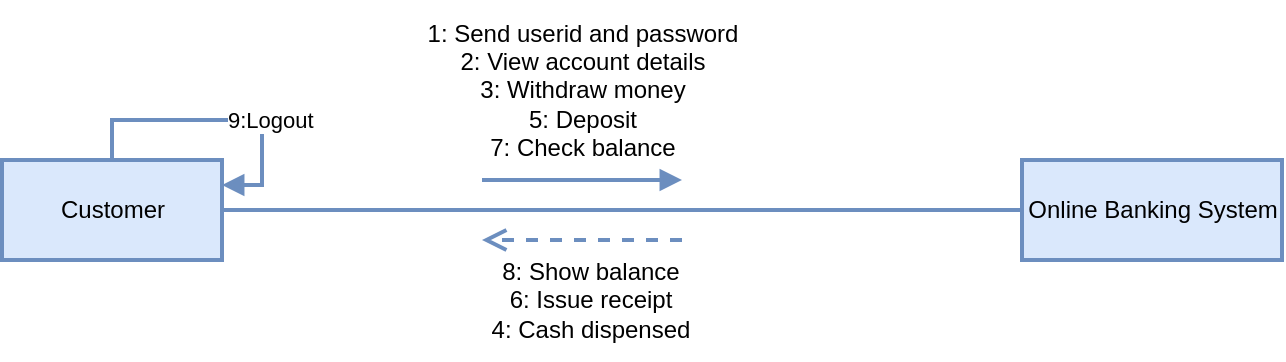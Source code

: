 <mxfile version="20.3.0" type="device"><diagram id="bi2a6IuJEA0aKPFK9_-w" name="Trang-1"><mxGraphModel dx="946" dy="725" grid="1" gridSize="10" guides="1" tooltips="1" connect="1" arrows="1" fold="1" page="1" pageScale="1" pageWidth="827" pageHeight="1169" math="0" shadow="0"><root><mxCell id="0"/><mxCell id="1" parent="0"/><mxCell id="L1-AVtlQCnev29E2G0Hi-5" value="Customer" style="html=1;fillColor=#dae8fc;strokeColor=#6c8ebf;strokeWidth=2;" vertex="1" parent="1"><mxGeometry x="120" y="200" width="110" height="50" as="geometry"/></mxCell><mxCell id="L1-AVtlQCnev29E2G0Hi-6" value="Online Banking System" style="html=1;fillColor=#dae8fc;strokeColor=#6c8ebf;strokeWidth=2;" vertex="1" parent="1"><mxGeometry x="630" y="200" width="130" height="50" as="geometry"/></mxCell><mxCell id="L1-AVtlQCnev29E2G0Hi-8" value="9:Logout" style="edgeStyle=orthogonalEdgeStyle;html=1;align=left;spacingLeft=2;endArrow=block;rounded=0;entryX=1;entryY=0.25;exitX=0.5;exitY=0;exitDx=0;exitDy=0;entryDx=0;entryDy=0;fillColor=#dae8fc;strokeColor=#6c8ebf;strokeWidth=2;" edge="1" target="L1-AVtlQCnev29E2G0Hi-5" parent="1" source="L1-AVtlQCnev29E2G0Hi-5"><mxGeometry relative="1" as="geometry"><mxPoint x="360" y="340" as="sourcePoint"/><Array as="points"><mxPoint x="175" y="180"/><mxPoint x="250" y="180"/><mxPoint x="250" y="213"/></Array></mxGeometry></mxCell><mxCell id="L1-AVtlQCnev29E2G0Hi-9" value="" style="line;strokeWidth=2;fillColor=#dae8fc;align=left;verticalAlign=middle;spacingTop=-1;spacingLeft=3;spacingRight=3;rotatable=0;labelPosition=right;points=[];portConstraint=eastwest;strokeColor=#6c8ebf;" vertex="1" parent="1"><mxGeometry x="230" y="221" width="400" height="8" as="geometry"/></mxCell><mxCell id="L1-AVtlQCnev29E2G0Hi-10" value="" style="html=1;verticalAlign=bottom;endArrow=open;dashed=1;endSize=8;rounded=0;fillColor=#dae8fc;strokeColor=#6c8ebf;strokeWidth=2;" edge="1" parent="1"><mxGeometry relative="1" as="geometry"><mxPoint x="460" y="240" as="sourcePoint"/><mxPoint x="360" y="240" as="targetPoint"/><Array as="points"><mxPoint x="430" y="240"/></Array></mxGeometry></mxCell><mxCell id="L1-AVtlQCnev29E2G0Hi-11" value="" style="html=1;verticalAlign=bottom;endArrow=block;rounded=0;fillColor=#dae8fc;strokeColor=#6c8ebf;strokeWidth=2;" edge="1" parent="1"><mxGeometry width="80" relative="1" as="geometry"><mxPoint x="360" y="210" as="sourcePoint"/><mxPoint x="460" y="210" as="targetPoint"/></mxGeometry></mxCell><mxCell id="L1-AVtlQCnev29E2G0Hi-12" value="1: Send userid and password&lt;br&gt;2: View account details&lt;br&gt;3: Withdraw money&lt;br&gt;5: Deposit&lt;br&gt;7: Check balance" style="text;html=1;align=center;verticalAlign=middle;resizable=0;points=[];autosize=1;strokeWidth=2;" vertex="1" parent="1"><mxGeometry x="320" y="120" width="180" height="90" as="geometry"/></mxCell><mxCell id="L1-AVtlQCnev29E2G0Hi-13" value="8: Show balance&lt;br&gt;6: Issue receipt&lt;br&gt;4: Cash dispensed" style="text;html=1;align=center;verticalAlign=middle;resizable=0;points=[];autosize=1;strokeWidth=2;" vertex="1" parent="1"><mxGeometry x="354" y="240" width="120" height="60" as="geometry"/></mxCell></root></mxGraphModel></diagram></mxfile>